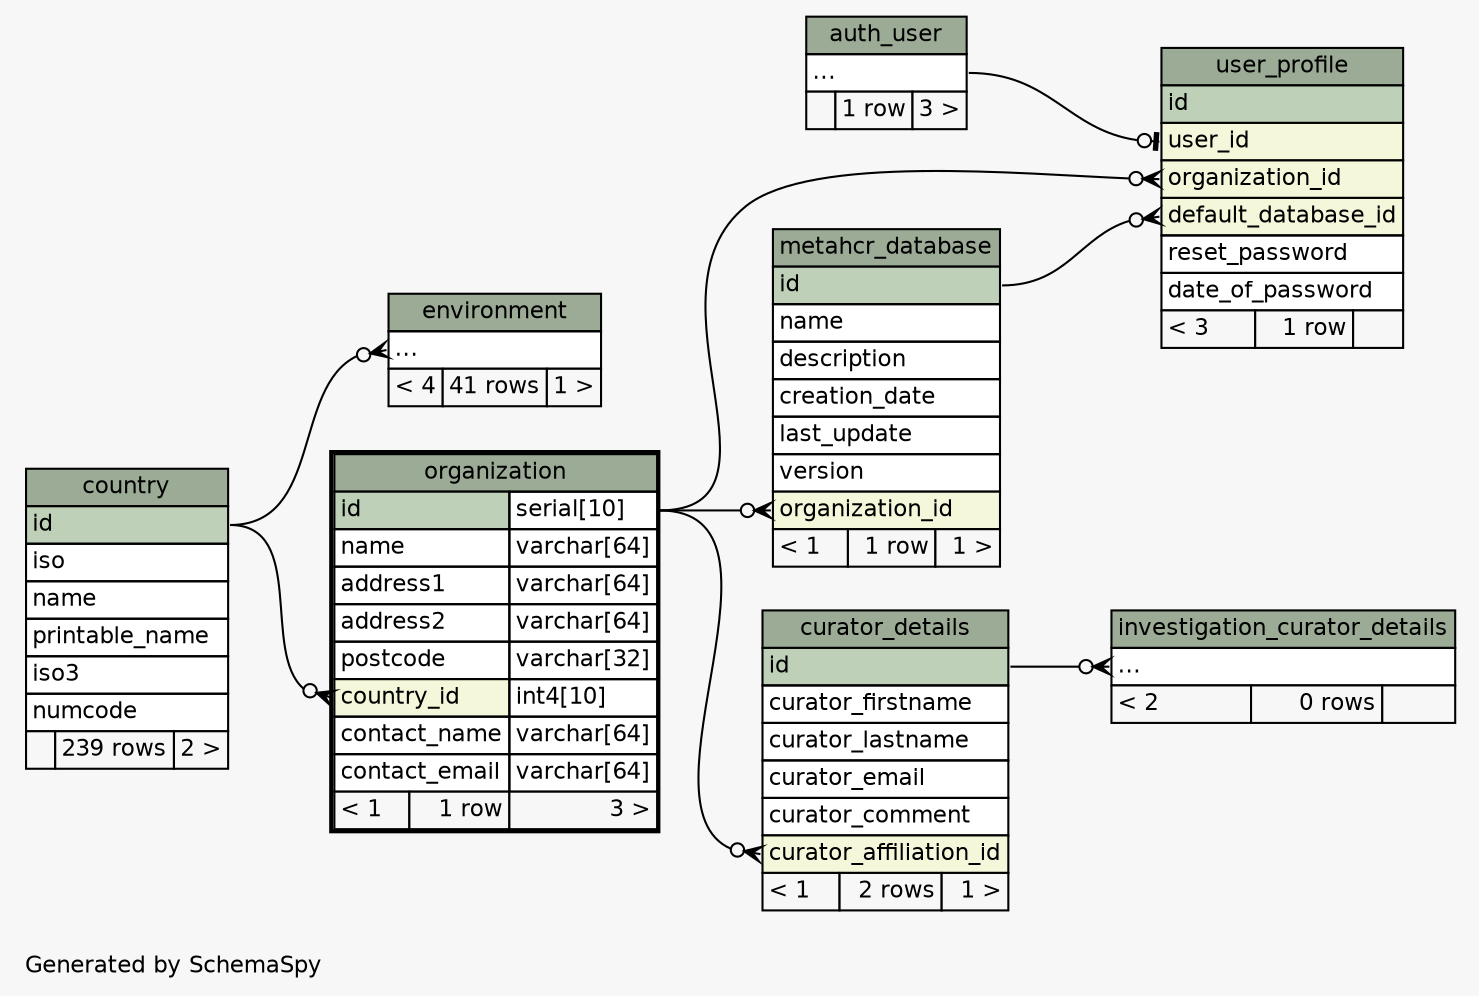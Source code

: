// dot 2.38.0 on Windows 7 6.1
// SchemaSpy rev 590
digraph "twoDegreesRelationshipsDiagram" {
  graph [
    rankdir="RL"
    bgcolor="#f7f7f7"
    label="\nGenerated by SchemaSpy"
    labeljust="l"
    nodesep="0.18"
    ranksep="0.46"
    fontname="Helvetica"
    fontsize="11"
  ];
  node [
    fontname="Helvetica"
    fontsize="11"
    shape="plaintext"
  ];
  edge [
    arrowsize="0.8"
  ];
  "curator_details":"curator_affiliation_id":w -> "organization":"id.type":e [arrowhead=none dir=back arrowtail=crowodot];
  "environment":"elipses":w -> "country":"id":e [arrowhead=none dir=back arrowtail=crowodot];
  "investigation_curator_details":"elipses":w -> "curator_details":"id":e [arrowhead=none dir=back arrowtail=crowodot];
  "metahcr_database":"organization_id":w -> "organization":"id.type":e [arrowhead=none dir=back arrowtail=crowodot];
  "organization":"country_id":w -> "country":"id":e [arrowhead=none dir=back arrowtail=crowodot];
  "user_profile":"default_database_id":w -> "metahcr_database":"id":e [arrowhead=none dir=back arrowtail=crowodot];
  "user_profile":"organization_id":w -> "organization":"id.type":e [arrowhead=none dir=back arrowtail=crowodot];
  "user_profile":"user_id":w -> "auth_user":"elipses":e [arrowhead=none dir=back arrowtail=teeodot];
  "auth_user" [
    label=<
    <TABLE BORDER="0" CELLBORDER="1" CELLSPACING="0" BGCOLOR="#ffffff">
      <TR><TD COLSPAN="3" BGCOLOR="#9bab96" ALIGN="CENTER">auth_user</TD></TR>
      <TR><TD PORT="elipses" COLSPAN="3" ALIGN="LEFT">...</TD></TR>
      <TR><TD ALIGN="LEFT" BGCOLOR="#f7f7f7">  </TD><TD ALIGN="RIGHT" BGCOLOR="#f7f7f7">1 row</TD><TD ALIGN="RIGHT" BGCOLOR="#f7f7f7">3 &gt;</TD></TR>
    </TABLE>>
    URL="auth_user.html"
    tooltip="auth_user"
  ];
  "country" [
    label=<
    <TABLE BORDER="0" CELLBORDER="1" CELLSPACING="0" BGCOLOR="#ffffff">
      <TR><TD COLSPAN="3" BGCOLOR="#9bab96" ALIGN="CENTER">country</TD></TR>
      <TR><TD PORT="id" COLSPAN="3" BGCOLOR="#bed1b8" ALIGN="LEFT">id</TD></TR>
      <TR><TD PORT="iso" COLSPAN="3" ALIGN="LEFT">iso</TD></TR>
      <TR><TD PORT="name" COLSPAN="3" ALIGN="LEFT">name</TD></TR>
      <TR><TD PORT="printable_name" COLSPAN="3" ALIGN="LEFT">printable_name</TD></TR>
      <TR><TD PORT="iso3" COLSPAN="3" ALIGN="LEFT">iso3</TD></TR>
      <TR><TD PORT="numcode" COLSPAN="3" ALIGN="LEFT">numcode</TD></TR>
      <TR><TD ALIGN="LEFT" BGCOLOR="#f7f7f7">  </TD><TD ALIGN="RIGHT" BGCOLOR="#f7f7f7">239 rows</TD><TD ALIGN="RIGHT" BGCOLOR="#f7f7f7">2 &gt;</TD></TR>
    </TABLE>>
    URL="country.html"
    tooltip="country"
  ];
  "curator_details" [
    label=<
    <TABLE BORDER="0" CELLBORDER="1" CELLSPACING="0" BGCOLOR="#ffffff">
      <TR><TD COLSPAN="3" BGCOLOR="#9bab96" ALIGN="CENTER">curator_details</TD></TR>
      <TR><TD PORT="id" COLSPAN="3" BGCOLOR="#bed1b8" ALIGN="LEFT">id</TD></TR>
      <TR><TD PORT="curator_firstname" COLSPAN="3" ALIGN="LEFT">curator_firstname</TD></TR>
      <TR><TD PORT="curator_lastname" COLSPAN="3" ALIGN="LEFT">curator_lastname</TD></TR>
      <TR><TD PORT="curator_email" COLSPAN="3" ALIGN="LEFT">curator_email</TD></TR>
      <TR><TD PORT="curator_comment" COLSPAN="3" ALIGN="LEFT">curator_comment</TD></TR>
      <TR><TD PORT="curator_affiliation_id" COLSPAN="3" BGCOLOR="#f4f7da" ALIGN="LEFT">curator_affiliation_id</TD></TR>
      <TR><TD ALIGN="LEFT" BGCOLOR="#f7f7f7">&lt; 1</TD><TD ALIGN="RIGHT" BGCOLOR="#f7f7f7">2 rows</TD><TD ALIGN="RIGHT" BGCOLOR="#f7f7f7">1 &gt;</TD></TR>
    </TABLE>>
    URL="curator_details.html"
    tooltip="curator_details"
  ];
  "environment" [
    label=<
    <TABLE BORDER="0" CELLBORDER="1" CELLSPACING="0" BGCOLOR="#ffffff">
      <TR><TD COLSPAN="3" BGCOLOR="#9bab96" ALIGN="CENTER">environment</TD></TR>
      <TR><TD PORT="elipses" COLSPAN="3" ALIGN="LEFT">...</TD></TR>
      <TR><TD ALIGN="LEFT" BGCOLOR="#f7f7f7">&lt; 4</TD><TD ALIGN="RIGHT" BGCOLOR="#f7f7f7">41 rows</TD><TD ALIGN="RIGHT" BGCOLOR="#f7f7f7">1 &gt;</TD></TR>
    </TABLE>>
    URL="environment.html"
    tooltip="environment"
  ];
  "investigation_curator_details" [
    label=<
    <TABLE BORDER="0" CELLBORDER="1" CELLSPACING="0" BGCOLOR="#ffffff">
      <TR><TD COLSPAN="3" BGCOLOR="#9bab96" ALIGN="CENTER">investigation_curator_details</TD></TR>
      <TR><TD PORT="elipses" COLSPAN="3" ALIGN="LEFT">...</TD></TR>
      <TR><TD ALIGN="LEFT" BGCOLOR="#f7f7f7">&lt; 2</TD><TD ALIGN="RIGHT" BGCOLOR="#f7f7f7">0 rows</TD><TD ALIGN="RIGHT" BGCOLOR="#f7f7f7">  </TD></TR>
    </TABLE>>
    URL="investigation_curator_details.html"
    tooltip="investigation_curator_details"
  ];
  "metahcr_database" [
    label=<
    <TABLE BORDER="0" CELLBORDER="1" CELLSPACING="0" BGCOLOR="#ffffff">
      <TR><TD COLSPAN="3" BGCOLOR="#9bab96" ALIGN="CENTER">metahcr_database</TD></TR>
      <TR><TD PORT="id" COLSPAN="3" BGCOLOR="#bed1b8" ALIGN="LEFT">id</TD></TR>
      <TR><TD PORT="name" COLSPAN="3" ALIGN="LEFT">name</TD></TR>
      <TR><TD PORT="description" COLSPAN="3" ALIGN="LEFT">description</TD></TR>
      <TR><TD PORT="creation_date" COLSPAN="3" ALIGN="LEFT">creation_date</TD></TR>
      <TR><TD PORT="last_update" COLSPAN="3" ALIGN="LEFT">last_update</TD></TR>
      <TR><TD PORT="version" COLSPAN="3" ALIGN="LEFT">version</TD></TR>
      <TR><TD PORT="organization_id" COLSPAN="3" BGCOLOR="#f4f7da" ALIGN="LEFT">organization_id</TD></TR>
      <TR><TD ALIGN="LEFT" BGCOLOR="#f7f7f7">&lt; 1</TD><TD ALIGN="RIGHT" BGCOLOR="#f7f7f7">1 row</TD><TD ALIGN="RIGHT" BGCOLOR="#f7f7f7">1 &gt;</TD></TR>
    </TABLE>>
    URL="metahcr_database.html"
    tooltip="metahcr_database"
  ];
  "organization" [
    label=<
    <TABLE BORDER="2" CELLBORDER="1" CELLSPACING="0" BGCOLOR="#ffffff">
      <TR><TD COLSPAN="3" BGCOLOR="#9bab96" ALIGN="CENTER">organization</TD></TR>
      <TR><TD PORT="id" COLSPAN="2" BGCOLOR="#bed1b8" ALIGN="LEFT">id</TD><TD PORT="id.type" ALIGN="LEFT">serial[10]</TD></TR>
      <TR><TD PORT="name" COLSPAN="2" ALIGN="LEFT">name</TD><TD PORT="name.type" ALIGN="LEFT">varchar[64]</TD></TR>
      <TR><TD PORT="address1" COLSPAN="2" ALIGN="LEFT">address1</TD><TD PORT="address1.type" ALIGN="LEFT">varchar[64]</TD></TR>
      <TR><TD PORT="address2" COLSPAN="2" ALIGN="LEFT">address2</TD><TD PORT="address2.type" ALIGN="LEFT">varchar[64]</TD></TR>
      <TR><TD PORT="postcode" COLSPAN="2" ALIGN="LEFT">postcode</TD><TD PORT="postcode.type" ALIGN="LEFT">varchar[32]</TD></TR>
      <TR><TD PORT="country_id" COLSPAN="2" BGCOLOR="#f4f7da" ALIGN="LEFT">country_id</TD><TD PORT="country_id.type" ALIGN="LEFT">int4[10]</TD></TR>
      <TR><TD PORT="contact_name" COLSPAN="2" ALIGN="LEFT">contact_name</TD><TD PORT="contact_name.type" ALIGN="LEFT">varchar[64]</TD></TR>
      <TR><TD PORT="contact_email" COLSPAN="2" ALIGN="LEFT">contact_email</TD><TD PORT="contact_email.type" ALIGN="LEFT">varchar[64]</TD></TR>
      <TR><TD ALIGN="LEFT" BGCOLOR="#f7f7f7">&lt; 1</TD><TD ALIGN="RIGHT" BGCOLOR="#f7f7f7">1 row</TD><TD ALIGN="RIGHT" BGCOLOR="#f7f7f7">3 &gt;</TD></TR>
    </TABLE>>
    URL="organization.html"
    tooltip="organization"
  ];
  "user_profile" [
    label=<
    <TABLE BORDER="0" CELLBORDER="1" CELLSPACING="0" BGCOLOR="#ffffff">
      <TR><TD COLSPAN="3" BGCOLOR="#9bab96" ALIGN="CENTER">user_profile</TD></TR>
      <TR><TD PORT="id" COLSPAN="3" BGCOLOR="#bed1b8" ALIGN="LEFT">id</TD></TR>
      <TR><TD PORT="user_id" COLSPAN="3" BGCOLOR="#f4f7da" ALIGN="LEFT">user_id</TD></TR>
      <TR><TD PORT="organization_id" COLSPAN="3" BGCOLOR="#f4f7da" ALIGN="LEFT">organization_id</TD></TR>
      <TR><TD PORT="default_database_id" COLSPAN="3" BGCOLOR="#f4f7da" ALIGN="LEFT">default_database_id</TD></TR>
      <TR><TD PORT="reset_password" COLSPAN="3" ALIGN="LEFT">reset_password</TD></TR>
      <TR><TD PORT="date_of_password" COLSPAN="3" ALIGN="LEFT">date_of_password</TD></TR>
      <TR><TD ALIGN="LEFT" BGCOLOR="#f7f7f7">&lt; 3</TD><TD ALIGN="RIGHT" BGCOLOR="#f7f7f7">1 row</TD><TD ALIGN="RIGHT" BGCOLOR="#f7f7f7">  </TD></TR>
    </TABLE>>
    URL="user_profile.html"
    tooltip="user_profile"
  ];
}

